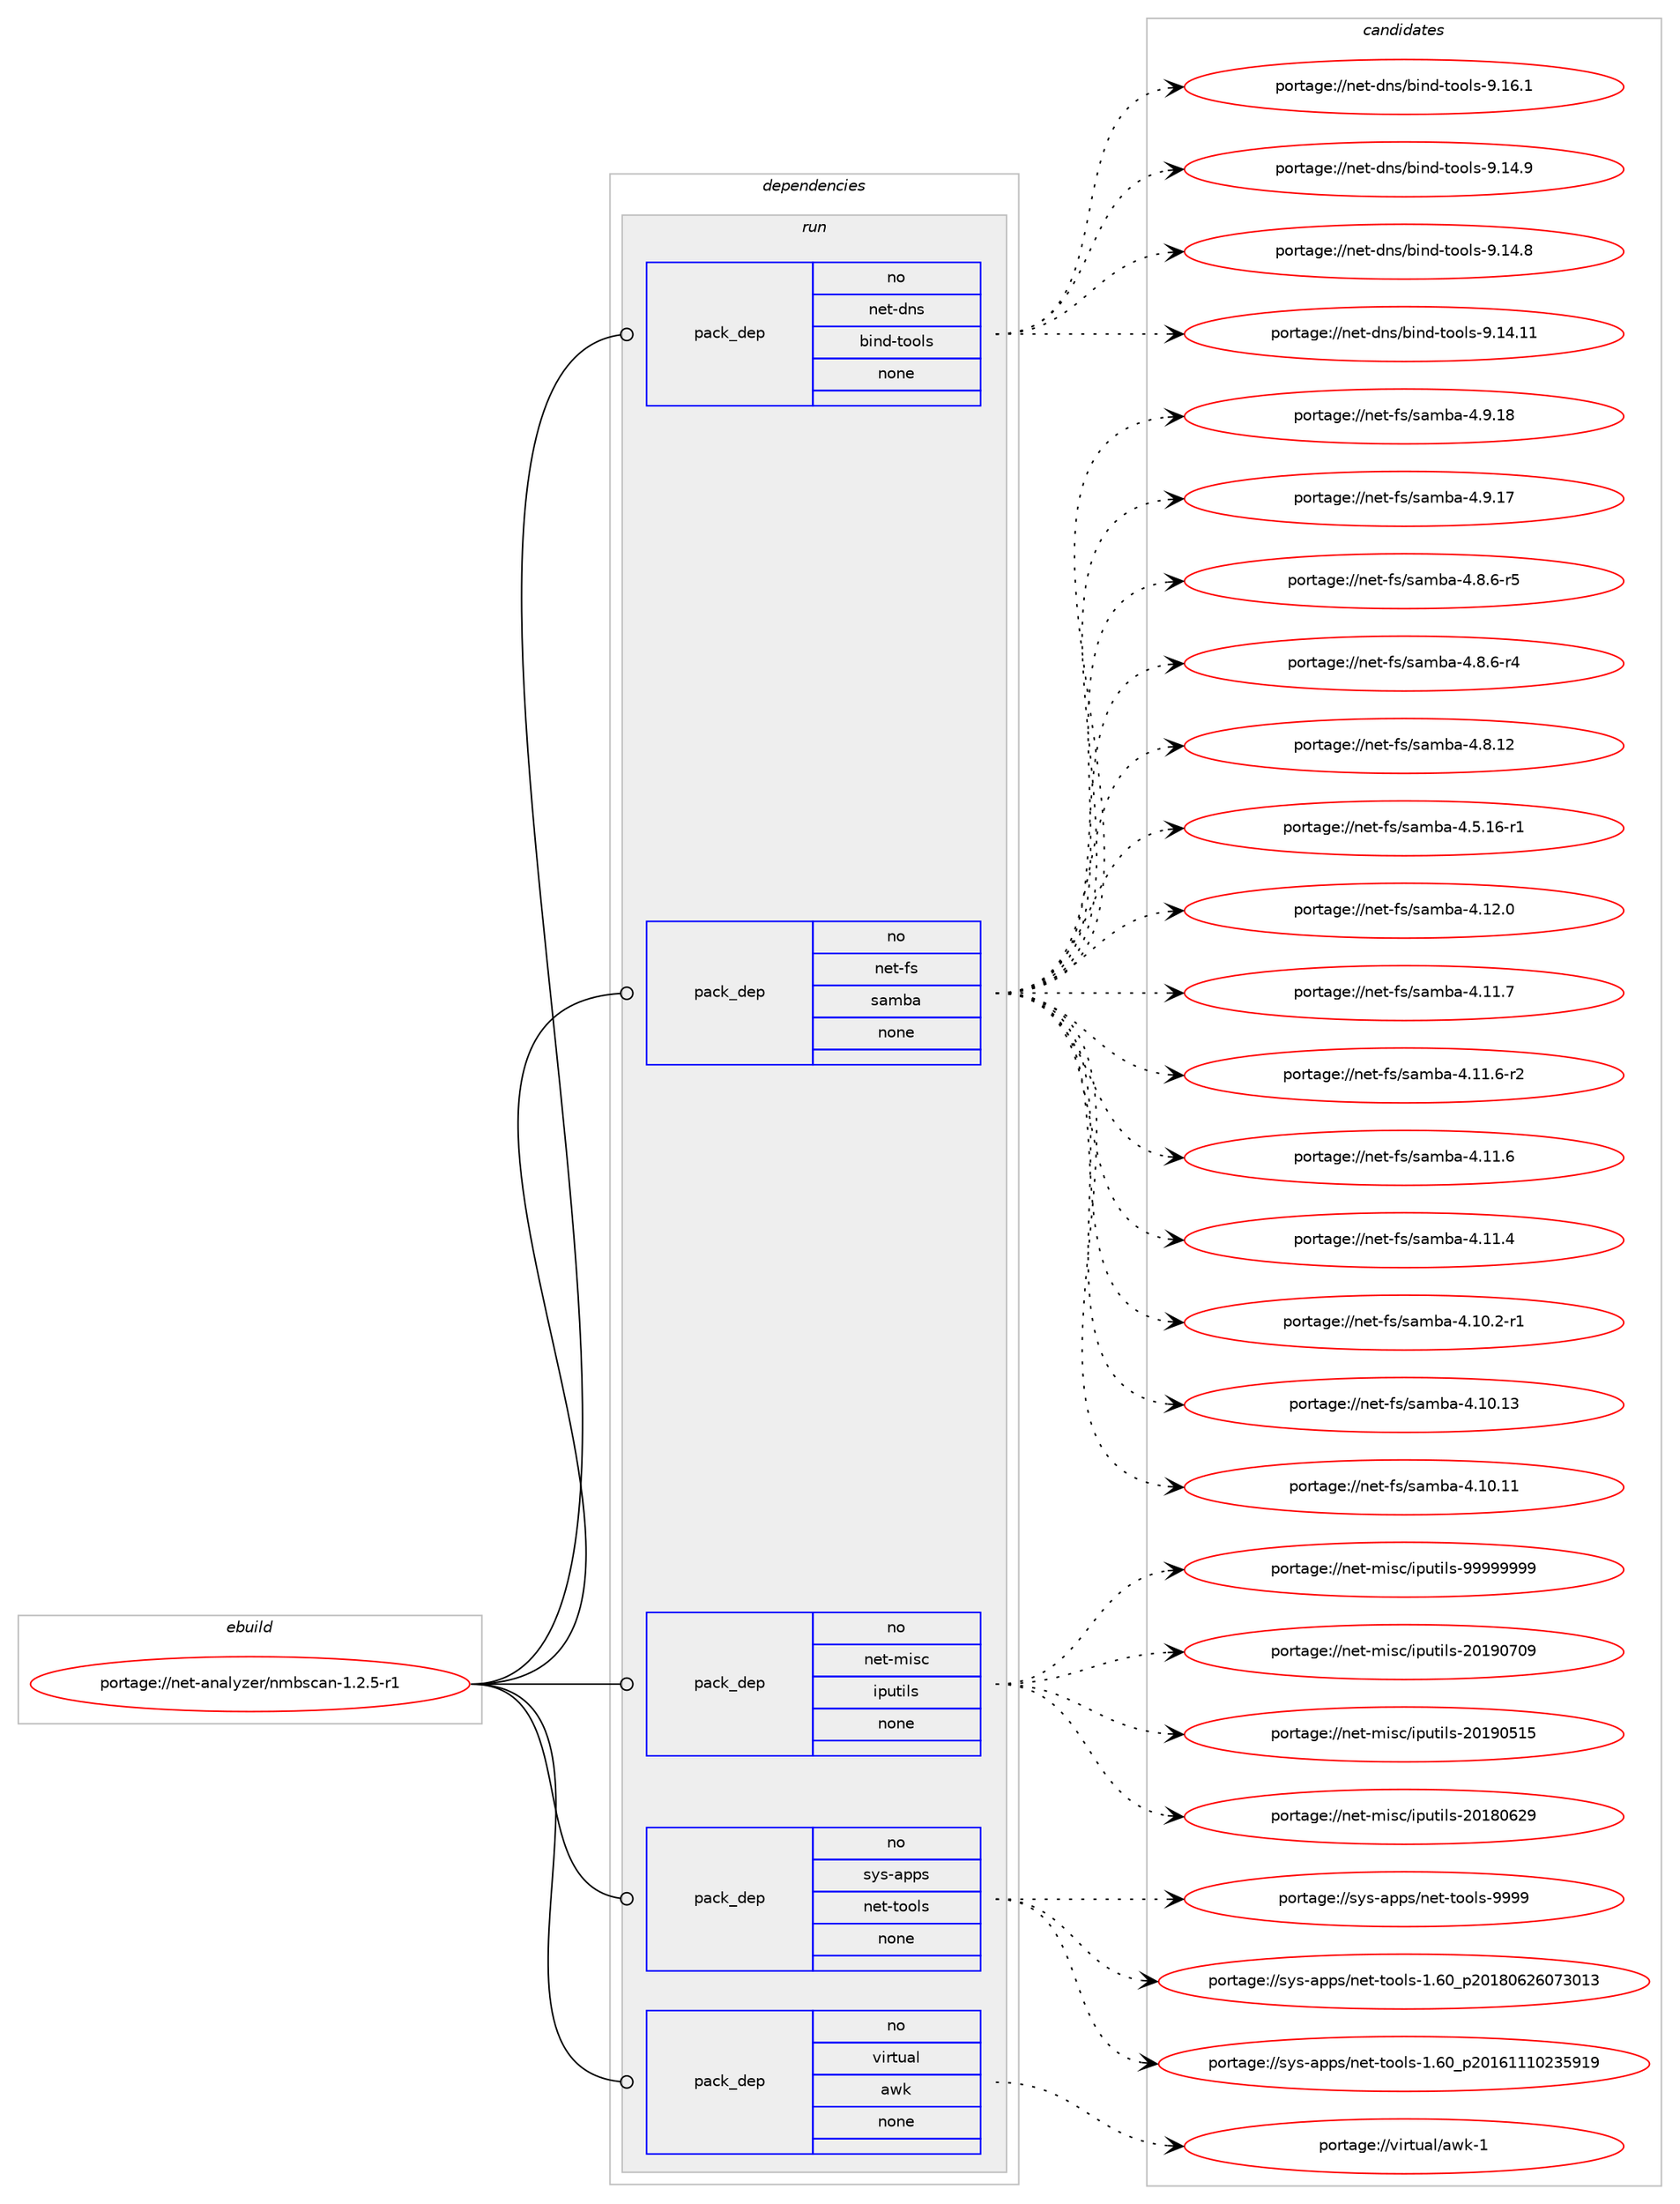 digraph prolog {

# *************
# Graph options
# *************

newrank=true;
concentrate=true;
compound=true;
graph [rankdir=LR,fontname=Helvetica,fontsize=10,ranksep=1.5];#, ranksep=2.5, nodesep=0.2];
edge  [arrowhead=vee];
node  [fontname=Helvetica,fontsize=10];

# **********
# The ebuild
# **********

subgraph cluster_leftcol {
color=gray;
rank=same;
label=<<i>ebuild</i>>;
id [label="portage://net-analyzer/nmbscan-1.2.5-r1", color=red, width=4, href="../net-analyzer/nmbscan-1.2.5-r1.svg"];
}

# ****************
# The dependencies
# ****************

subgraph cluster_midcol {
color=gray;
label=<<i>dependencies</i>>;
subgraph cluster_compile {
fillcolor="#eeeeee";
style=filled;
label=<<i>compile</i>>;
}
subgraph cluster_compileandrun {
fillcolor="#eeeeee";
style=filled;
label=<<i>compile and run</i>>;
}
subgraph cluster_run {
fillcolor="#eeeeee";
style=filled;
label=<<i>run</i>>;
subgraph pack20621 {
dependency25391 [label=<<TABLE BORDER="0" CELLBORDER="1" CELLSPACING="0" CELLPADDING="4" WIDTH="220"><TR><TD ROWSPAN="6" CELLPADDING="30">pack_dep</TD></TR><TR><TD WIDTH="110">no</TD></TR><TR><TD>net-dns</TD></TR><TR><TD>bind-tools</TD></TR><TR><TD>none</TD></TR><TR><TD></TD></TR></TABLE>>, shape=none, color=blue];
}
id:e -> dependency25391:w [weight=20,style="solid",arrowhead="odot"];
subgraph pack20622 {
dependency25392 [label=<<TABLE BORDER="0" CELLBORDER="1" CELLSPACING="0" CELLPADDING="4" WIDTH="220"><TR><TD ROWSPAN="6" CELLPADDING="30">pack_dep</TD></TR><TR><TD WIDTH="110">no</TD></TR><TR><TD>net-fs</TD></TR><TR><TD>samba</TD></TR><TR><TD>none</TD></TR><TR><TD></TD></TR></TABLE>>, shape=none, color=blue];
}
id:e -> dependency25392:w [weight=20,style="solid",arrowhead="odot"];
subgraph pack20623 {
dependency25393 [label=<<TABLE BORDER="0" CELLBORDER="1" CELLSPACING="0" CELLPADDING="4" WIDTH="220"><TR><TD ROWSPAN="6" CELLPADDING="30">pack_dep</TD></TR><TR><TD WIDTH="110">no</TD></TR><TR><TD>net-misc</TD></TR><TR><TD>iputils</TD></TR><TR><TD>none</TD></TR><TR><TD></TD></TR></TABLE>>, shape=none, color=blue];
}
id:e -> dependency25393:w [weight=20,style="solid",arrowhead="odot"];
subgraph pack20624 {
dependency25394 [label=<<TABLE BORDER="0" CELLBORDER="1" CELLSPACING="0" CELLPADDING="4" WIDTH="220"><TR><TD ROWSPAN="6" CELLPADDING="30">pack_dep</TD></TR><TR><TD WIDTH="110">no</TD></TR><TR><TD>sys-apps</TD></TR><TR><TD>net-tools</TD></TR><TR><TD>none</TD></TR><TR><TD></TD></TR></TABLE>>, shape=none, color=blue];
}
id:e -> dependency25394:w [weight=20,style="solid",arrowhead="odot"];
subgraph pack20625 {
dependency25395 [label=<<TABLE BORDER="0" CELLBORDER="1" CELLSPACING="0" CELLPADDING="4" WIDTH="220"><TR><TD ROWSPAN="6" CELLPADDING="30">pack_dep</TD></TR><TR><TD WIDTH="110">no</TD></TR><TR><TD>virtual</TD></TR><TR><TD>awk</TD></TR><TR><TD>none</TD></TR><TR><TD></TD></TR></TABLE>>, shape=none, color=blue];
}
id:e -> dependency25395:w [weight=20,style="solid",arrowhead="odot"];
}
}

# **************
# The candidates
# **************

subgraph cluster_choices {
rank=same;
color=gray;
label=<<i>candidates</i>>;

subgraph choice20621 {
color=black;
nodesep=1;
choice1101011164510011011547981051101004511611111110811545574649544649 [label="portage://net-dns/bind-tools-9.16.1", color=red, width=4,href="../net-dns/bind-tools-9.16.1.svg"];
choice1101011164510011011547981051101004511611111110811545574649524657 [label="portage://net-dns/bind-tools-9.14.9", color=red, width=4,href="../net-dns/bind-tools-9.14.9.svg"];
choice1101011164510011011547981051101004511611111110811545574649524656 [label="portage://net-dns/bind-tools-9.14.8", color=red, width=4,href="../net-dns/bind-tools-9.14.8.svg"];
choice110101116451001101154798105110100451161111111081154557464952464949 [label="portage://net-dns/bind-tools-9.14.11", color=red, width=4,href="../net-dns/bind-tools-9.14.11.svg"];
dependency25391:e -> choice1101011164510011011547981051101004511611111110811545574649544649:w [style=dotted,weight="100"];
dependency25391:e -> choice1101011164510011011547981051101004511611111110811545574649524657:w [style=dotted,weight="100"];
dependency25391:e -> choice1101011164510011011547981051101004511611111110811545574649524656:w [style=dotted,weight="100"];
dependency25391:e -> choice110101116451001101154798105110100451161111111081154557464952464949:w [style=dotted,weight="100"];
}
subgraph choice20622 {
color=black;
nodesep=1;
choice110101116451021154711597109989745524657464956 [label="portage://net-fs/samba-4.9.18", color=red, width=4,href="../net-fs/samba-4.9.18.svg"];
choice110101116451021154711597109989745524657464955 [label="portage://net-fs/samba-4.9.17", color=red, width=4,href="../net-fs/samba-4.9.17.svg"];
choice11010111645102115471159710998974552465646544511453 [label="portage://net-fs/samba-4.8.6-r5", color=red, width=4,href="../net-fs/samba-4.8.6-r5.svg"];
choice11010111645102115471159710998974552465646544511452 [label="portage://net-fs/samba-4.8.6-r4", color=red, width=4,href="../net-fs/samba-4.8.6-r4.svg"];
choice110101116451021154711597109989745524656464950 [label="portage://net-fs/samba-4.8.12", color=red, width=4,href="../net-fs/samba-4.8.12.svg"];
choice1101011164510211547115971099897455246534649544511449 [label="portage://net-fs/samba-4.5.16-r1", color=red, width=4,href="../net-fs/samba-4.5.16-r1.svg"];
choice110101116451021154711597109989745524649504648 [label="portage://net-fs/samba-4.12.0", color=red, width=4,href="../net-fs/samba-4.12.0.svg"];
choice110101116451021154711597109989745524649494655 [label="portage://net-fs/samba-4.11.7", color=red, width=4,href="../net-fs/samba-4.11.7.svg"];
choice1101011164510211547115971099897455246494946544511450 [label="portage://net-fs/samba-4.11.6-r2", color=red, width=4,href="../net-fs/samba-4.11.6-r2.svg"];
choice110101116451021154711597109989745524649494654 [label="portage://net-fs/samba-4.11.6", color=red, width=4,href="../net-fs/samba-4.11.6.svg"];
choice110101116451021154711597109989745524649494652 [label="portage://net-fs/samba-4.11.4", color=red, width=4,href="../net-fs/samba-4.11.4.svg"];
choice1101011164510211547115971099897455246494846504511449 [label="portage://net-fs/samba-4.10.2-r1", color=red, width=4,href="../net-fs/samba-4.10.2-r1.svg"];
choice11010111645102115471159710998974552464948464951 [label="portage://net-fs/samba-4.10.13", color=red, width=4,href="../net-fs/samba-4.10.13.svg"];
choice11010111645102115471159710998974552464948464949 [label="portage://net-fs/samba-4.10.11", color=red, width=4,href="../net-fs/samba-4.10.11.svg"];
dependency25392:e -> choice110101116451021154711597109989745524657464956:w [style=dotted,weight="100"];
dependency25392:e -> choice110101116451021154711597109989745524657464955:w [style=dotted,weight="100"];
dependency25392:e -> choice11010111645102115471159710998974552465646544511453:w [style=dotted,weight="100"];
dependency25392:e -> choice11010111645102115471159710998974552465646544511452:w [style=dotted,weight="100"];
dependency25392:e -> choice110101116451021154711597109989745524656464950:w [style=dotted,weight="100"];
dependency25392:e -> choice1101011164510211547115971099897455246534649544511449:w [style=dotted,weight="100"];
dependency25392:e -> choice110101116451021154711597109989745524649504648:w [style=dotted,weight="100"];
dependency25392:e -> choice110101116451021154711597109989745524649494655:w [style=dotted,weight="100"];
dependency25392:e -> choice1101011164510211547115971099897455246494946544511450:w [style=dotted,weight="100"];
dependency25392:e -> choice110101116451021154711597109989745524649494654:w [style=dotted,weight="100"];
dependency25392:e -> choice110101116451021154711597109989745524649494652:w [style=dotted,weight="100"];
dependency25392:e -> choice1101011164510211547115971099897455246494846504511449:w [style=dotted,weight="100"];
dependency25392:e -> choice11010111645102115471159710998974552464948464951:w [style=dotted,weight="100"];
dependency25392:e -> choice11010111645102115471159710998974552464948464949:w [style=dotted,weight="100"];
}
subgraph choice20623 {
color=black;
nodesep=1;
choice110101116451091051159947105112117116105108115455757575757575757 [label="portage://net-misc/iputils-99999999", color=red, width=4,href="../net-misc/iputils-99999999.svg"];
choice110101116451091051159947105112117116105108115455048495748554857 [label="portage://net-misc/iputils-20190709", color=red, width=4,href="../net-misc/iputils-20190709.svg"];
choice110101116451091051159947105112117116105108115455048495748534953 [label="portage://net-misc/iputils-20190515", color=red, width=4,href="../net-misc/iputils-20190515.svg"];
choice110101116451091051159947105112117116105108115455048495648545057 [label="portage://net-misc/iputils-20180629", color=red, width=4,href="../net-misc/iputils-20180629.svg"];
dependency25393:e -> choice110101116451091051159947105112117116105108115455757575757575757:w [style=dotted,weight="100"];
dependency25393:e -> choice110101116451091051159947105112117116105108115455048495748554857:w [style=dotted,weight="100"];
dependency25393:e -> choice110101116451091051159947105112117116105108115455048495748534953:w [style=dotted,weight="100"];
dependency25393:e -> choice110101116451091051159947105112117116105108115455048495648545057:w [style=dotted,weight="100"];
}
subgraph choice20624 {
color=black;
nodesep=1;
choice115121115459711211211547110101116451161111111081154557575757 [label="portage://sys-apps/net-tools-9999", color=red, width=4,href="../sys-apps/net-tools-9999.svg"];
choice115121115459711211211547110101116451161111111081154549465448951125048495648545054485551484951 [label="portage://sys-apps/net-tools-1.60_p20180626073013", color=red, width=4,href="../sys-apps/net-tools-1.60_p20180626073013.svg"];
choice115121115459711211211547110101116451161111111081154549465448951125048495449494948505153574957 [label="portage://sys-apps/net-tools-1.60_p20161110235919", color=red, width=4,href="../sys-apps/net-tools-1.60_p20161110235919.svg"];
dependency25394:e -> choice115121115459711211211547110101116451161111111081154557575757:w [style=dotted,weight="100"];
dependency25394:e -> choice115121115459711211211547110101116451161111111081154549465448951125048495648545054485551484951:w [style=dotted,weight="100"];
dependency25394:e -> choice115121115459711211211547110101116451161111111081154549465448951125048495449494948505153574957:w [style=dotted,weight="100"];
}
subgraph choice20625 {
color=black;
nodesep=1;
choice1181051141161179710847971191074549 [label="portage://virtual/awk-1", color=red, width=4,href="../virtual/awk-1.svg"];
dependency25395:e -> choice1181051141161179710847971191074549:w [style=dotted,weight="100"];
}
}

}
